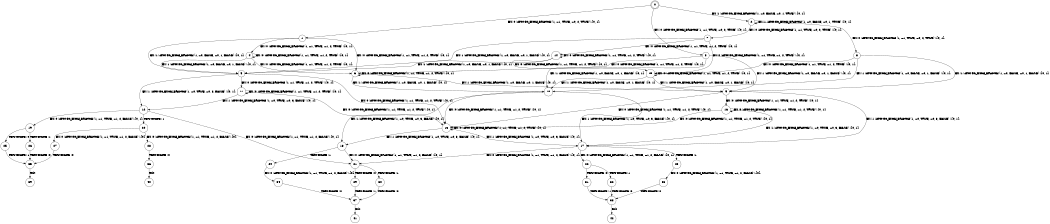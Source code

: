 digraph BCG {
size = "7, 10.5";
center = TRUE;
node [shape = circle];
0 [peripheries = 2];
0 -> 1 [label = "EX !0 !ATOMIC_EXCH_BRANCH (1, +1, TRUE, +0, 2, TRUE) !{0, 1}"];
0 -> 2 [label = "EX !1 !ATOMIC_EXCH_BRANCH (1, +0, FALSE, +0, 1, TRUE) !{0, 1}"];
0 -> 3 [label = "EX !0 !ATOMIC_EXCH_BRANCH (1, +1, TRUE, +0, 2, TRUE) !{0, 1}"];
1 -> 4 [label = "EX !0 !ATOMIC_EXCH_BRANCH (1, +1, TRUE, +1, 2, TRUE) !{0, 1}"];
1 -> 5 [label = "EX !1 !ATOMIC_EXCH_BRANCH (1, +0, FALSE, +0, 1, FALSE) !{0, 1}"];
1 -> 6 [label = "EX !0 !ATOMIC_EXCH_BRANCH (1, +1, TRUE, +1, 2, TRUE) !{0, 1}"];
2 -> 2 [label = "EX !1 !ATOMIC_EXCH_BRANCH (1, +0, FALSE, +0, 1, TRUE) !{0, 1}"];
2 -> 7 [label = "EX !0 !ATOMIC_EXCH_BRANCH (1, +1, TRUE, +0, 2, TRUE) !{0, 1}"];
2 -> 8 [label = "EX !0 !ATOMIC_EXCH_BRANCH (1, +1, TRUE, +0, 2, TRUE) !{0, 1}"];
3 -> 9 [label = "EX !1 !ATOMIC_EXCH_BRANCH (1, +0, FALSE, +0, 1, FALSE) !{0, 1}"];
3 -> 6 [label = "EX !0 !ATOMIC_EXCH_BRANCH (1, +1, TRUE, +1, 2, TRUE) !{0, 1}"];
3 -> 10 [label = "EX !1 !ATOMIC_EXCH_BRANCH (1, +0, FALSE, +0, 1, FALSE) !{0, 1}"];
4 -> 4 [label = "EX !0 !ATOMIC_EXCH_BRANCH (1, +1, TRUE, +1, 2, TRUE) !{0, 1}"];
4 -> 5 [label = "EX !1 !ATOMIC_EXCH_BRANCH (1, +0, FALSE, +0, 1, FALSE) !{0, 1}"];
4 -> 6 [label = "EX !0 !ATOMIC_EXCH_BRANCH (1, +1, TRUE, +1, 2, TRUE) !{0, 1}"];
5 -> 11 [label = "EX !0 !ATOMIC_EXCH_BRANCH (1, +1, TRUE, +1, 2, TRUE) !{0, 1}"];
5 -> 12 [label = "EX !1 !ATOMIC_EXCH_BRANCH (1, +0, TRUE, +0, 3, FALSE) !{0, 1}"];
5 -> 13 [label = "EX !0 !ATOMIC_EXCH_BRANCH (1, +1, TRUE, +1, 2, TRUE) !{0, 1}"];
6 -> 9 [label = "EX !1 !ATOMIC_EXCH_BRANCH (1, +0, FALSE, +0, 1, FALSE) !{0, 1}"];
6 -> 6 [label = "EX !0 !ATOMIC_EXCH_BRANCH (1, +1, TRUE, +1, 2, TRUE) !{0, 1}"];
6 -> 10 [label = "EX !1 !ATOMIC_EXCH_BRANCH (1, +0, FALSE, +0, 1, FALSE) !{0, 1}"];
7 -> 14 [label = "EX !0 !ATOMIC_EXCH_BRANCH (1, +1, TRUE, +1, 2, TRUE) !{0, 1}"];
7 -> 5 [label = "EX !1 !ATOMIC_EXCH_BRANCH (1, +0, FALSE, +0, 1, FALSE) !{0, 1}"];
7 -> 15 [label = "EX !0 !ATOMIC_EXCH_BRANCH (1, +1, TRUE, +1, 2, TRUE) !{0, 1}"];
8 -> 9 [label = "EX !1 !ATOMIC_EXCH_BRANCH (1, +0, FALSE, +0, 1, FALSE) !{0, 1}"];
8 -> 15 [label = "EX !0 !ATOMIC_EXCH_BRANCH (1, +1, TRUE, +1, 2, TRUE) !{0, 1}"];
8 -> 10 [label = "EX !1 !ATOMIC_EXCH_BRANCH (1, +0, FALSE, +0, 1, FALSE) !{0, 1}"];
9 -> 16 [label = "EX !0 !ATOMIC_EXCH_BRANCH (1, +1, TRUE, +1, 2, TRUE) !{0, 1}"];
9 -> 17 [label = "EX !1 !ATOMIC_EXCH_BRANCH (1, +0, TRUE, +0, 3, FALSE) !{0, 1}"];
9 -> 13 [label = "EX !0 !ATOMIC_EXCH_BRANCH (1, +1, TRUE, +1, 2, TRUE) !{0, 1}"];
10 -> 17 [label = "EX !1 !ATOMIC_EXCH_BRANCH (1, +0, TRUE, +0, 3, FALSE) !{0, 1}"];
10 -> 13 [label = "EX !0 !ATOMIC_EXCH_BRANCH (1, +1, TRUE, +1, 2, TRUE) !{0, 1}"];
10 -> 18 [label = "EX !1 !ATOMIC_EXCH_BRANCH (1, +0, TRUE, +0, 3, FALSE) !{0, 1}"];
11 -> 11 [label = "EX !0 !ATOMIC_EXCH_BRANCH (1, +1, TRUE, +1, 2, TRUE) !{0, 1}"];
11 -> 12 [label = "EX !1 !ATOMIC_EXCH_BRANCH (1, +0, TRUE, +0, 3, FALSE) !{0, 1}"];
11 -> 13 [label = "EX !0 !ATOMIC_EXCH_BRANCH (1, +1, TRUE, +1, 2, TRUE) !{0, 1}"];
12 -> 19 [label = "EX !0 !ATOMIC_EXCH_BRANCH (1, +1, TRUE, +1, 2, FALSE) !{0, 1}"];
12 -> 20 [label = "TERMINATE !1"];
12 -> 21 [label = "EX !0 !ATOMIC_EXCH_BRANCH (1, +1, TRUE, +1, 2, FALSE) !{0, 1}"];
13 -> 17 [label = "EX !1 !ATOMIC_EXCH_BRANCH (1, +0, TRUE, +0, 3, FALSE) !{0, 1}"];
13 -> 13 [label = "EX !0 !ATOMIC_EXCH_BRANCH (1, +1, TRUE, +1, 2, TRUE) !{0, 1}"];
13 -> 18 [label = "EX !1 !ATOMIC_EXCH_BRANCH (1, +0, TRUE, +0, 3, FALSE) !{0, 1}"];
14 -> 14 [label = "EX !0 !ATOMIC_EXCH_BRANCH (1, +1, TRUE, +1, 2, TRUE) !{0, 1}"];
14 -> 5 [label = "EX !1 !ATOMIC_EXCH_BRANCH (1, +0, FALSE, +0, 1, FALSE) !{0, 1}"];
14 -> 15 [label = "EX !0 !ATOMIC_EXCH_BRANCH (1, +1, TRUE, +1, 2, TRUE) !{0, 1}"];
15 -> 9 [label = "EX !1 !ATOMIC_EXCH_BRANCH (1, +0, FALSE, +0, 1, FALSE) !{0, 1}"];
15 -> 15 [label = "EX !0 !ATOMIC_EXCH_BRANCH (1, +1, TRUE, +1, 2, TRUE) !{0, 1}"];
15 -> 10 [label = "EX !1 !ATOMIC_EXCH_BRANCH (1, +0, FALSE, +0, 1, FALSE) !{0, 1}"];
16 -> 16 [label = "EX !0 !ATOMIC_EXCH_BRANCH (1, +1, TRUE, +1, 2, TRUE) !{0, 1}"];
16 -> 17 [label = "EX !1 !ATOMIC_EXCH_BRANCH (1, +0, TRUE, +0, 3, FALSE) !{0, 1}"];
16 -> 13 [label = "EX !0 !ATOMIC_EXCH_BRANCH (1, +1, TRUE, +1, 2, TRUE) !{0, 1}"];
17 -> 22 [label = "EX !0 !ATOMIC_EXCH_BRANCH (1, +1, TRUE, +1, 2, FALSE) !{0, 1}"];
17 -> 23 [label = "TERMINATE !1"];
17 -> 21 [label = "EX !0 !ATOMIC_EXCH_BRANCH (1, +1, TRUE, +1, 2, FALSE) !{0, 1}"];
18 -> 21 [label = "EX !0 !ATOMIC_EXCH_BRANCH (1, +1, TRUE, +1, 2, FALSE) !{0, 1}"];
18 -> 24 [label = "TERMINATE !1"];
19 -> 25 [label = "TERMINATE !0"];
19 -> 26 [label = "TERMINATE !1"];
20 -> 27 [label = "EX !0 !ATOMIC_EXCH_BRANCH (1, +1, TRUE, +1, 2, FALSE) !{0}"];
20 -> 28 [label = "EX !0 !ATOMIC_EXCH_BRANCH (1, +1, TRUE, +1, 2, FALSE) !{0}"];
21 -> 29 [label = "TERMINATE !0"];
21 -> 30 [label = "TERMINATE !1"];
22 -> 31 [label = "TERMINATE !0"];
22 -> 32 [label = "TERMINATE !1"];
23 -> 33 [label = "EX !0 !ATOMIC_EXCH_BRANCH (1, +1, TRUE, +1, 2, FALSE) !{0}"];
24 -> 34 [label = "EX !0 !ATOMIC_EXCH_BRANCH (1, +1, TRUE, +1, 2, FALSE) !{0}"];
25 -> 35 [label = "TERMINATE !1"];
26 -> 35 [label = "TERMINATE !0"];
27 -> 35 [label = "TERMINATE !0"];
28 -> 36 [label = "TERMINATE !0"];
29 -> 37 [label = "TERMINATE !1"];
30 -> 37 [label = "TERMINATE !0"];
31 -> 38 [label = "TERMINATE !1"];
32 -> 38 [label = "TERMINATE !0"];
33 -> 38 [label = "TERMINATE !0"];
34 -> 37 [label = "TERMINATE !0"];
35 -> 39 [label = "exit"];
36 -> 40 [label = "exit"];
37 -> 41 [label = "exit"];
38 -> 42 [label = "exit"];
}
